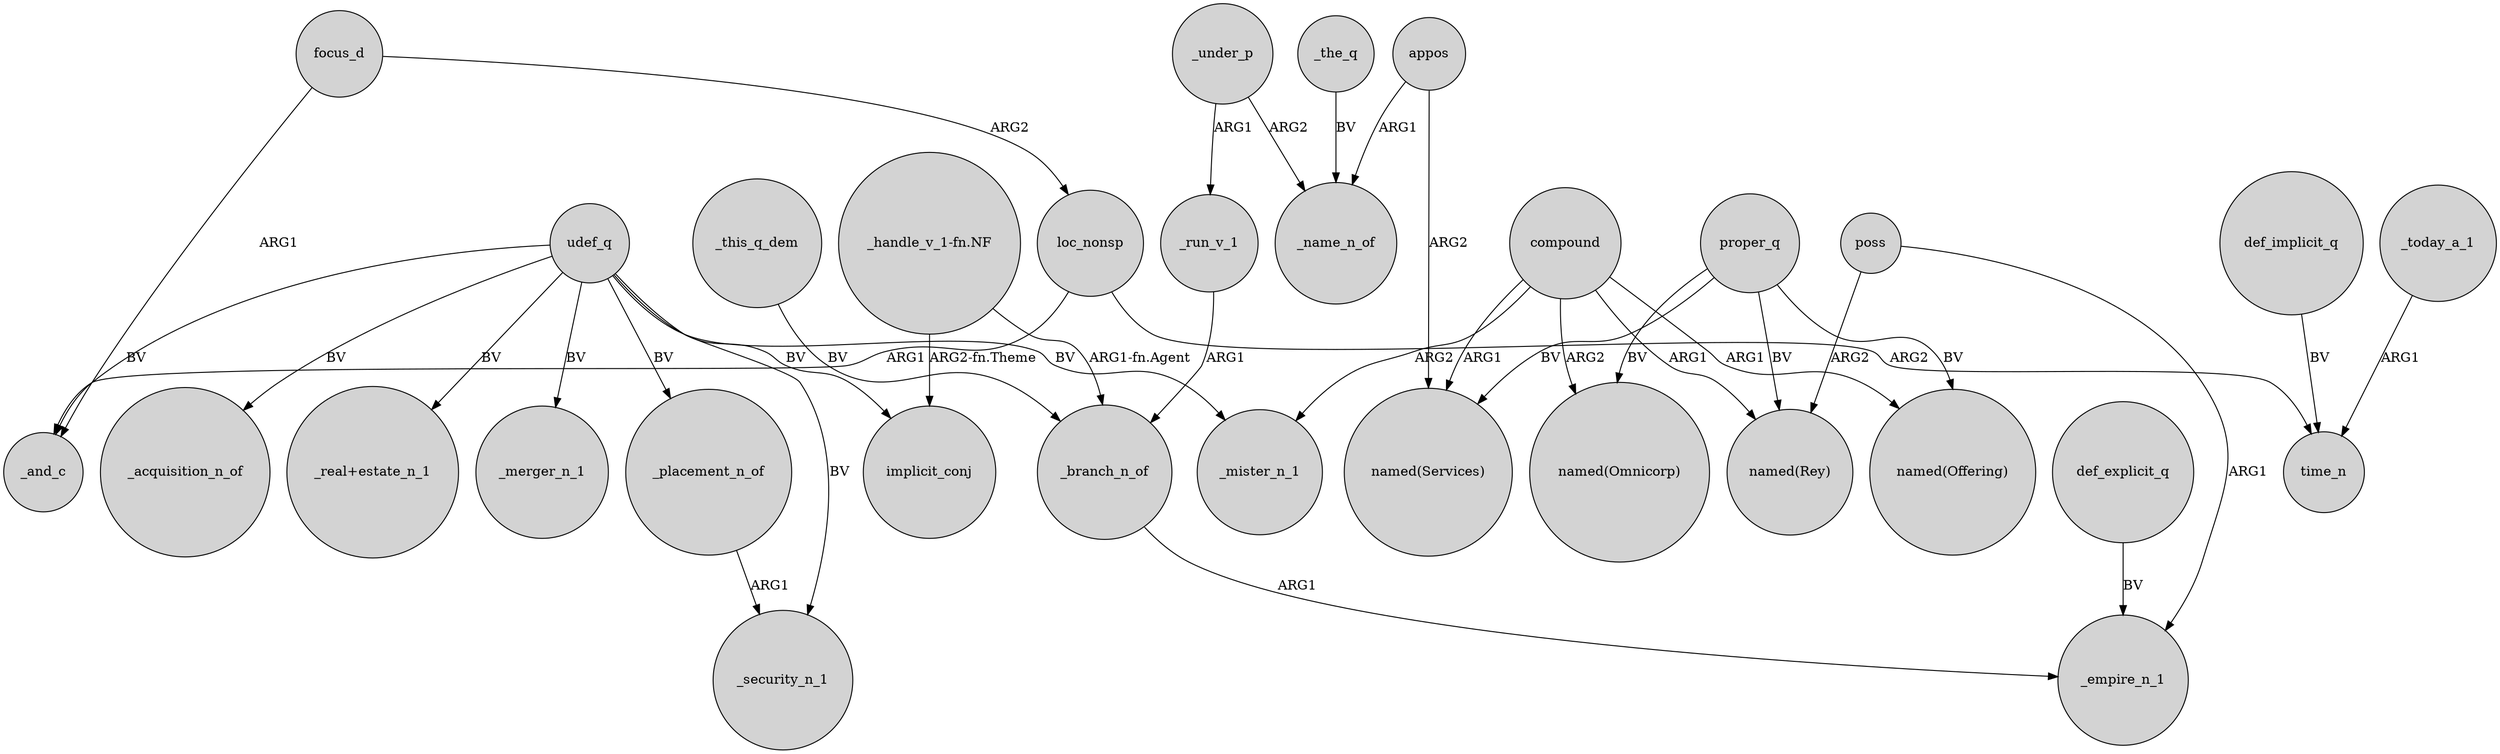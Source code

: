 digraph {
	node [shape=circle style=filled]
	loc_nonsp -> _and_c [label=ARG1]
	appos -> "named(Services)" [label=ARG2]
	poss -> _empire_n_1 [label=ARG1]
	focus_d -> loc_nonsp [label=ARG2]
	_run_v_1 -> _branch_n_of [label=ARG1]
	_today_a_1 -> time_n [label=ARG1]
	def_implicit_q -> time_n [label=BV]
	proper_q -> "named(Omnicorp)" [label=BV]
	udef_q -> _placement_n_of [label=BV]
	compound -> "named(Services)" [label=ARG1]
	compound -> _mister_n_1 [label=ARG2]
	udef_q -> _mister_n_1 [label=BV]
	proper_q -> "named(Services)" [label=BV]
	udef_q -> implicit_conj [label=BV]
	compound -> "named(Rey)" [label=ARG1]
	loc_nonsp -> time_n [label=ARG2]
	compound -> "named(Omnicorp)" [label=ARG2]
	"_handle_v_1-fn.NF" -> implicit_conj [label="ARG2-fn.Theme"]
	_branch_n_of -> _empire_n_1 [label=ARG1]
	udef_q -> _security_n_1 [label=BV]
	udef_q -> _acquisition_n_of [label=BV]
	_this_q_dem -> _branch_n_of [label=BV]
	_under_p -> _run_v_1 [label=ARG1]
	udef_q -> "_real+estate_n_1" [label=BV]
	proper_q -> "named(Rey)" [label=BV]
	focus_d -> _and_c [label=ARG1]
	compound -> "named(Offering)" [label=ARG1]
	def_explicit_q -> _empire_n_1 [label=BV]
	_the_q -> _name_n_of [label=BV]
	poss -> "named(Rey)" [label=ARG2]
	_under_p -> _name_n_of [label=ARG2]
	udef_q -> _and_c [label=BV]
	udef_q -> _merger_n_1 [label=BV]
	proper_q -> "named(Offering)" [label=BV]
	_placement_n_of -> _security_n_1 [label=ARG1]
	"_handle_v_1-fn.NF" -> _branch_n_of [label="ARG1-fn.Agent"]
	appos -> _name_n_of [label=ARG1]
}
